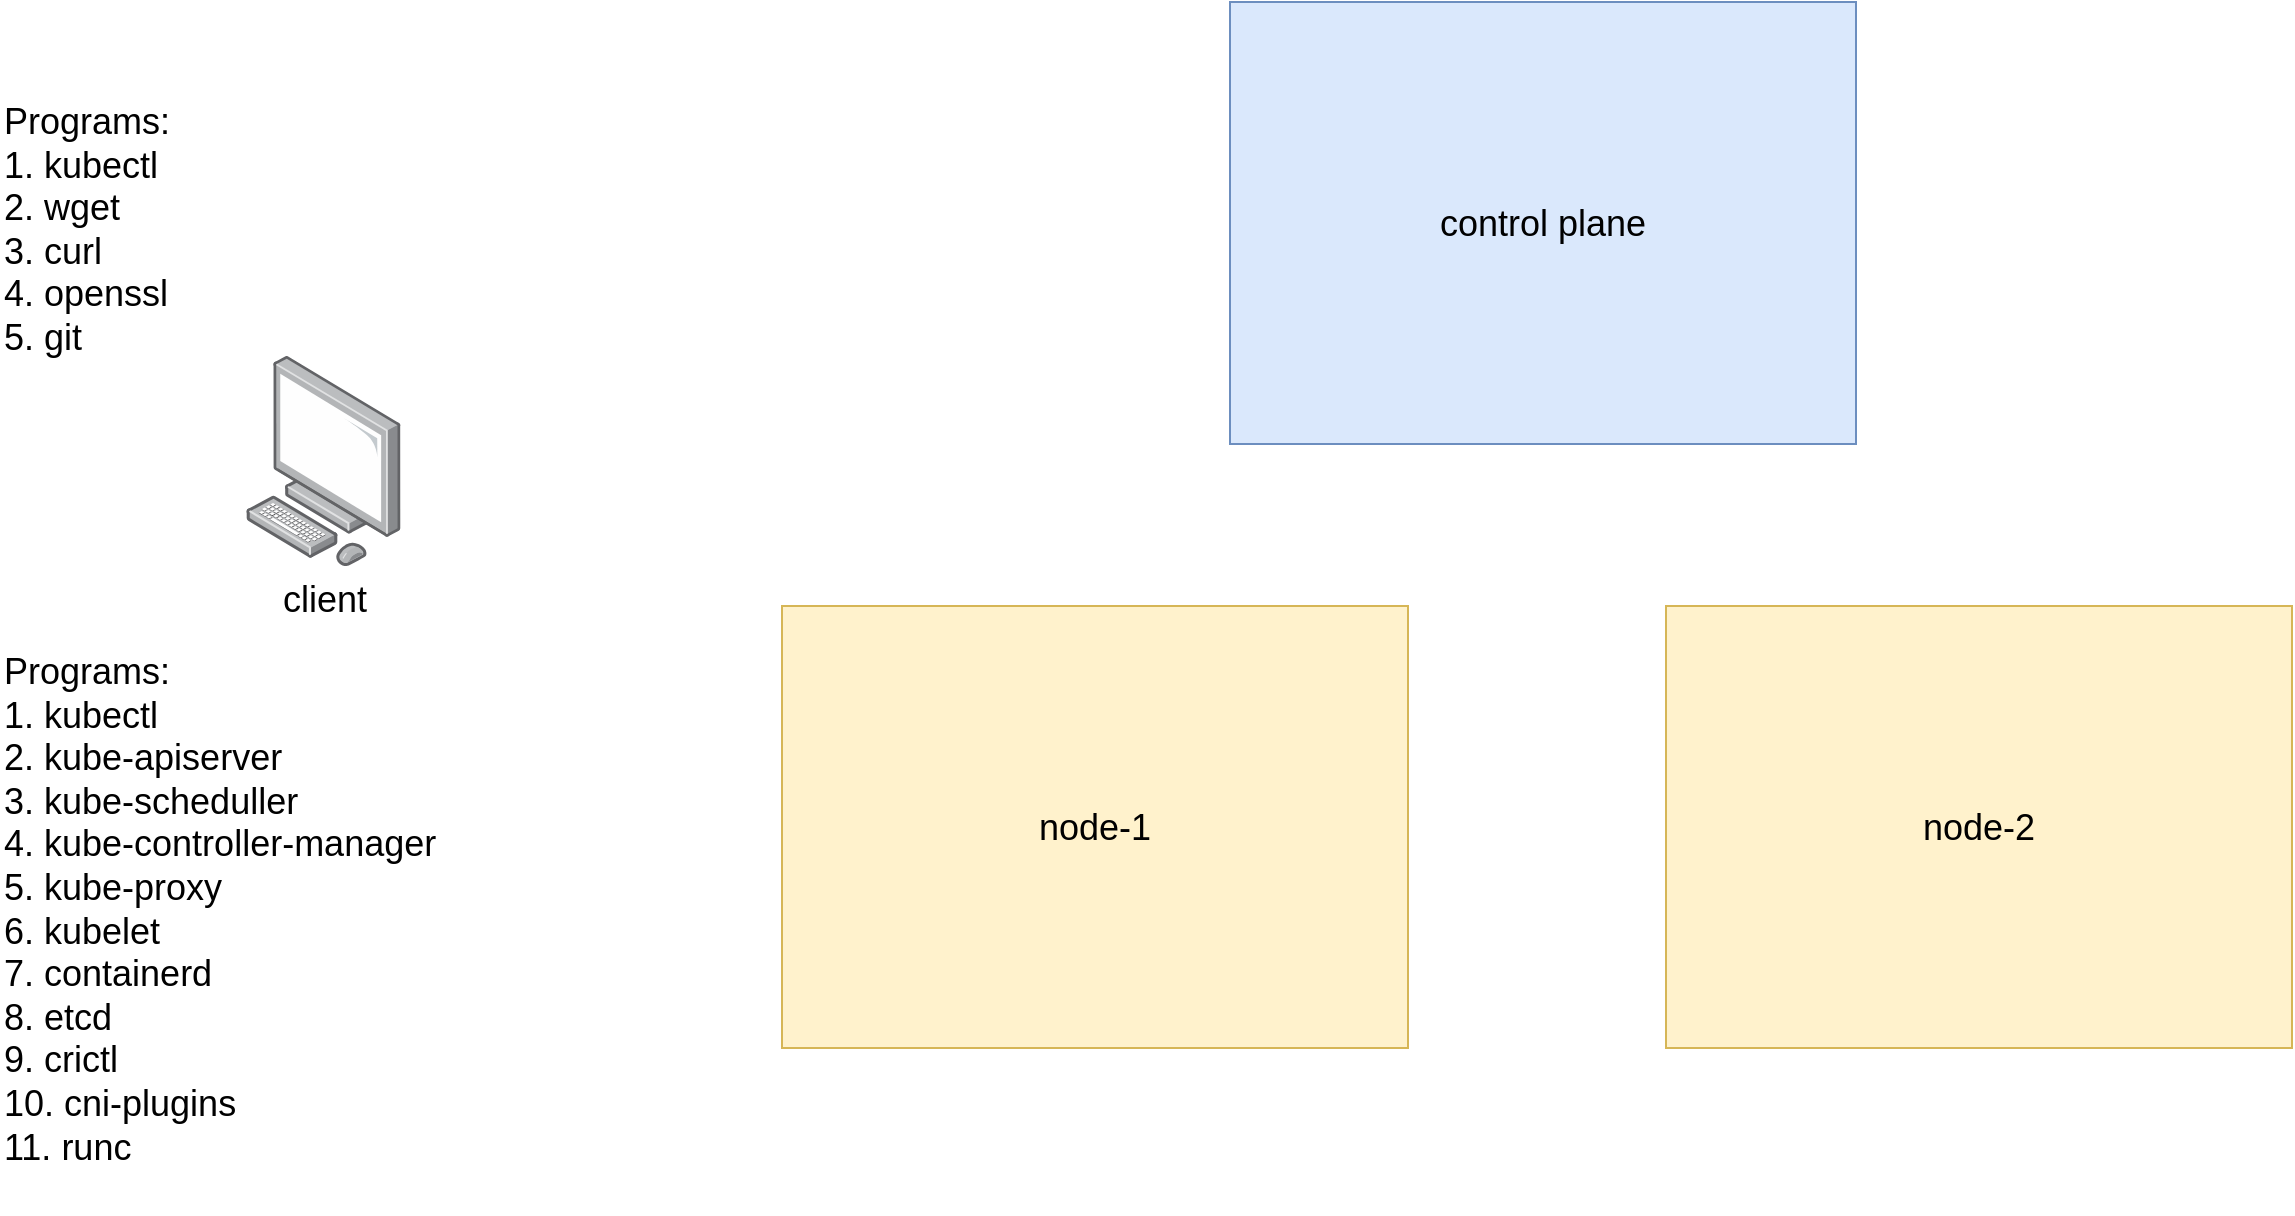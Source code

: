 <mxfile version="24.7.7">
  <diagram name="Page-1" id="rB7B3hEFGEXQuDjA_MlF">
    <mxGraphModel dx="1594" dy="731" grid="0" gridSize="10" guides="1" tooltips="1" connect="1" arrows="1" fold="1" page="0" pageScale="1" pageWidth="850" pageHeight="1100" math="0" shadow="0">
      <root>
        <mxCell id="0" />
        <mxCell id="1" parent="0" />
        <mxCell id="hgjOSzsFx60487FXQjRU-1" value="&lt;font style=&quot;font-size: 18px;&quot;&gt;control plane&lt;/font&gt;" style="rounded=0;whiteSpace=wrap;html=1;fillColor=#dae8fc;strokeColor=#6c8ebf;" vertex="1" parent="1">
          <mxGeometry x="462" y="16" width="313" height="221" as="geometry" />
        </mxCell>
        <mxCell id="hgjOSzsFx60487FXQjRU-3" value="&lt;span style=&quot;font-size: 18px;&quot;&gt;node-1&lt;/span&gt;" style="rounded=0;whiteSpace=wrap;html=1;fillColor=#fff2cc;strokeColor=#d6b656;" vertex="1" parent="1">
          <mxGeometry x="238" y="318" width="313" height="221" as="geometry" />
        </mxCell>
        <mxCell id="hgjOSzsFx60487FXQjRU-4" value="&lt;span style=&quot;font-size: 18px;&quot;&gt;node-2&lt;/span&gt;" style="rounded=0;whiteSpace=wrap;html=1;fillColor=#fff2cc;strokeColor=#d6b656;" vertex="1" parent="1">
          <mxGeometry x="680" y="318" width="313" height="221" as="geometry" />
        </mxCell>
        <mxCell id="hgjOSzsFx60487FXQjRU-7" value="&lt;font style=&quot;font-size: 18px;&quot;&gt;client&lt;/font&gt;" style="image;points=[];aspect=fixed;html=1;align=center;shadow=0;dashed=0;image=img/lib/allied_telesis/computer_and_terminals/Personal_Computer.svg;" vertex="1" parent="1">
          <mxGeometry x="-30" y="193" width="77.48" height="105" as="geometry" />
        </mxCell>
        <mxCell id="hgjOSzsFx60487FXQjRU-9" value="Programs:&lt;div&gt;1. kubectl&lt;/div&gt;&lt;div&gt;2. kube-apiserver&lt;/div&gt;&lt;div&gt;3. kube-scheduller&lt;/div&gt;&lt;div&gt;4. kube-controller-manager&lt;/div&gt;&lt;div&gt;5. kube-proxy&lt;/div&gt;&lt;div&gt;6. kubelet&lt;/div&gt;&lt;div&gt;7. containerd&lt;/div&gt;&lt;div&gt;8. etcd&lt;/div&gt;&lt;div&gt;9. crictl&lt;/div&gt;&lt;div&gt;10. cni-plugins&lt;/div&gt;&lt;div&gt;11. runc&lt;/div&gt;&lt;div&gt;&lt;br&gt;&lt;/div&gt;" style="text;html=1;align=left;verticalAlign=top;whiteSpace=wrap;rounded=0;strokeWidth=1;fontSize=18;" vertex="1" parent="1">
          <mxGeometry x="-153" y="334" width="306" height="285" as="geometry" />
        </mxCell>
        <mxCell id="hgjOSzsFx60487FXQjRU-11" value="Programs:&lt;div&gt;1. kubectl&lt;/div&gt;&lt;div&gt;2. wget&lt;/div&gt;&lt;div&gt;3. curl&lt;/div&gt;&lt;div&gt;4. openssl&lt;/div&gt;&lt;div&gt;5. git&lt;/div&gt;" style="text;html=1;align=left;verticalAlign=top;whiteSpace=wrap;rounded=0;strokeWidth=1;fontSize=18;" vertex="1" parent="1">
          <mxGeometry x="-153" y="59" width="110" height="157" as="geometry" />
        </mxCell>
      </root>
    </mxGraphModel>
  </diagram>
</mxfile>
